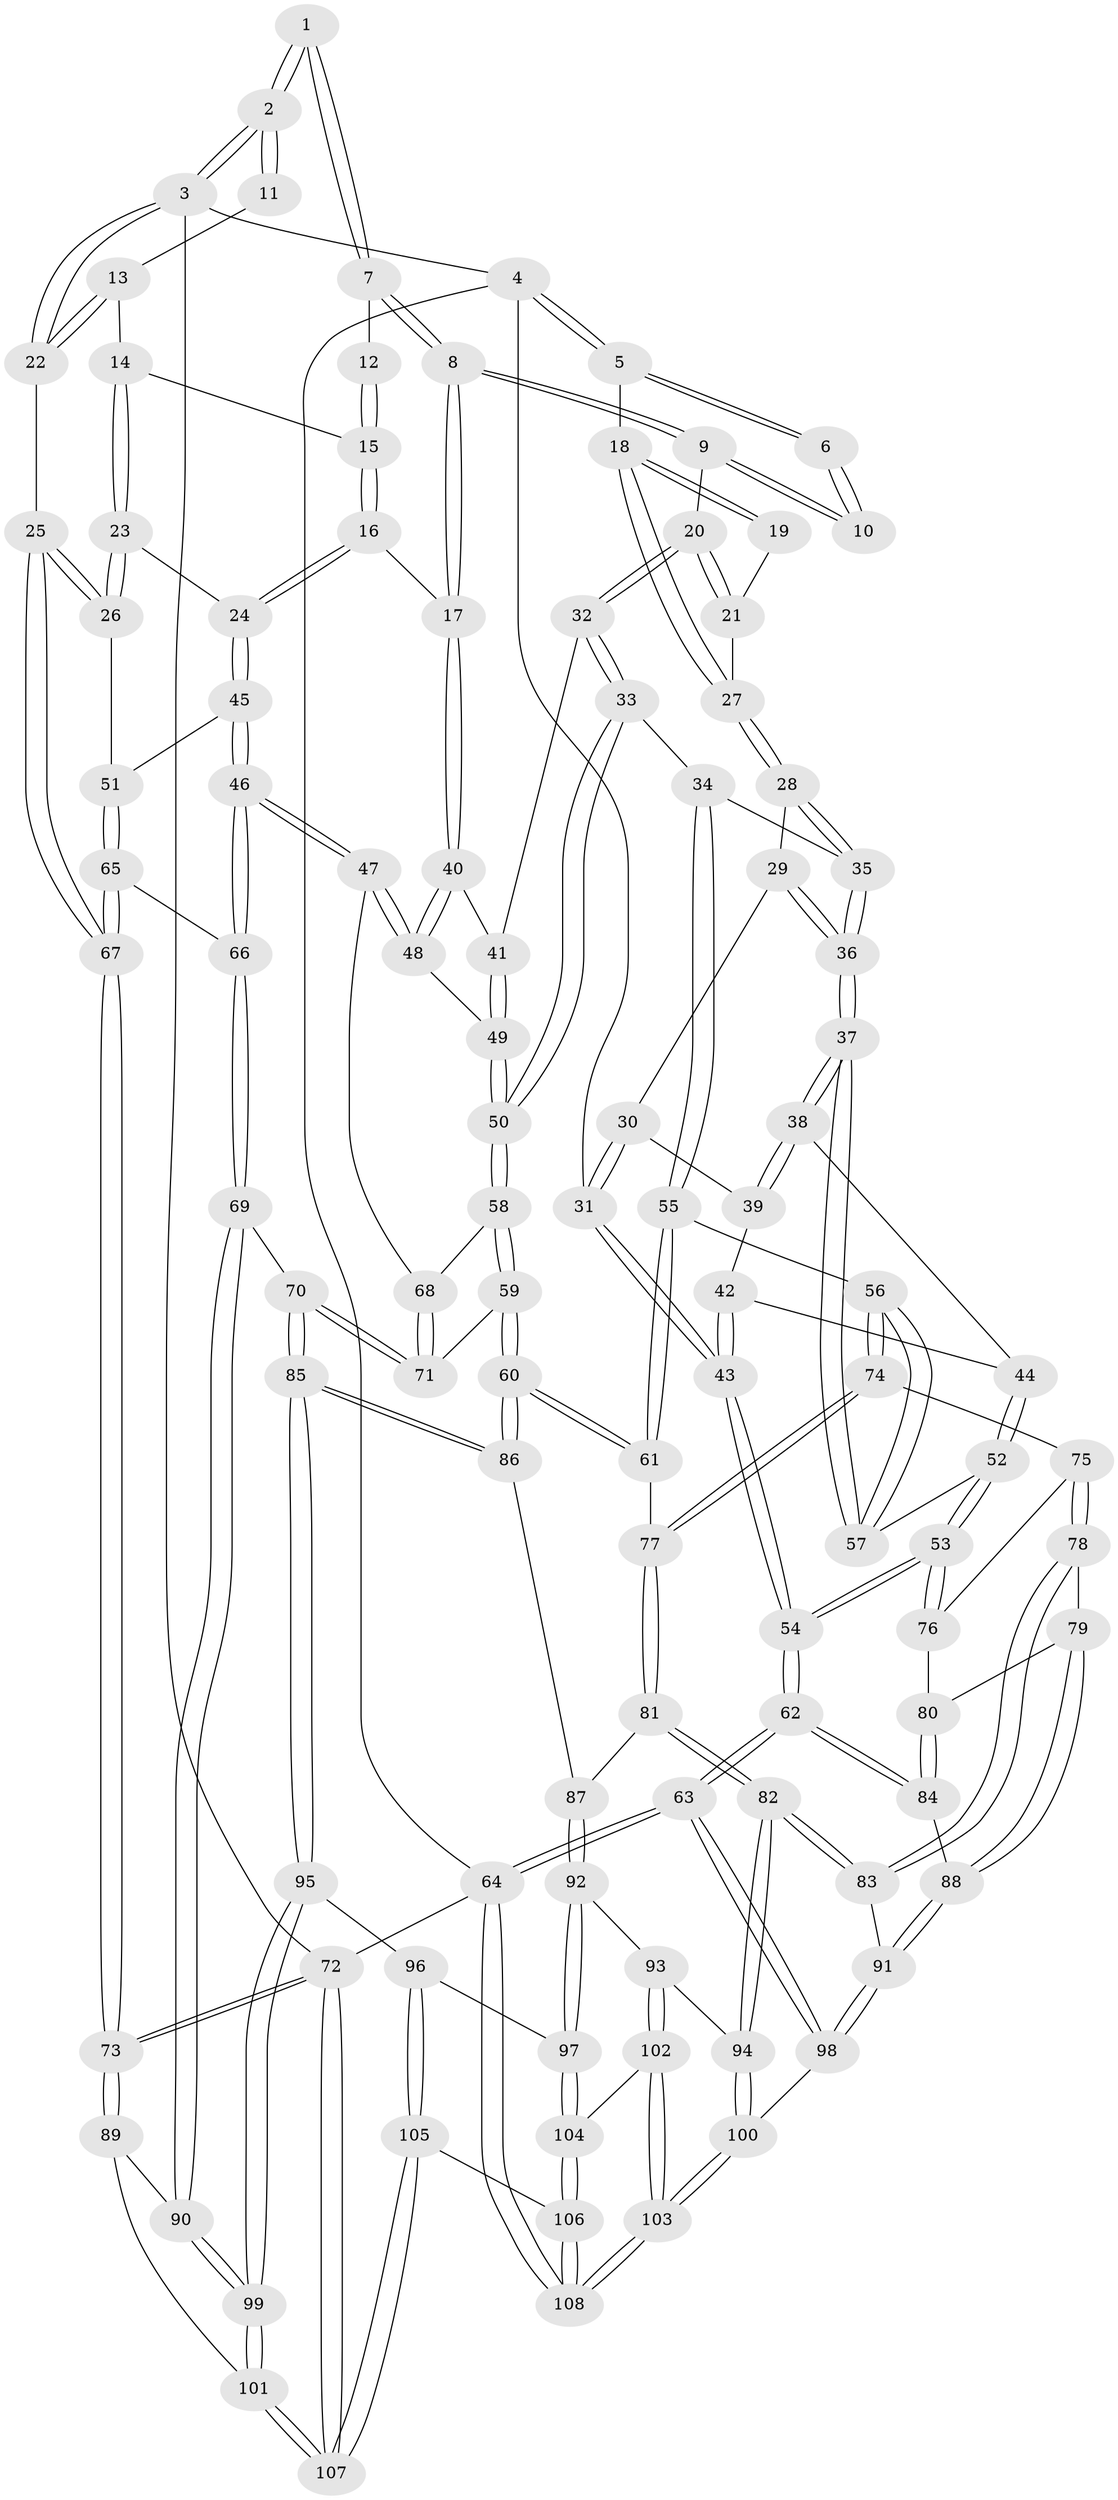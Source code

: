 // Generated by graph-tools (version 1.1) at 2025/16/03/09/25 04:16:52]
// undirected, 108 vertices, 267 edges
graph export_dot {
graph [start="1"]
  node [color=gray90,style=filled];
  1 [pos="+0.6208724548128463+0"];
  2 [pos="+1+0"];
  3 [pos="+1+0"];
  4 [pos="+0+0"];
  5 [pos="+0.03835948982905644+0"];
  6 [pos="+0.5500384134298825+0"];
  7 [pos="+0.7694464834232305+0.12641822582423762"];
  8 [pos="+0.7162497257294503+0.27103271639757215"];
  9 [pos="+0.5855175343995759+0.15790956301233344"];
  10 [pos="+0.5479602826297277+0"];
  11 [pos="+1+0"];
  12 [pos="+0.8498506018120727+0.12392735343251672"];
  13 [pos="+0.9173792030781781+0.20227460400110475"];
  14 [pos="+0.9016357948428881+0.2064215523531274"];
  15 [pos="+0.8681926671041965+0.19793876714470943"];
  16 [pos="+0.7417180919713052+0.2973697809055659"];
  17 [pos="+0.7243490870684552+0.28877312580336656"];
  18 [pos="+0.286265328629659+0.1889084460583927"];
  19 [pos="+0.4660951579046092+0.07377946165114423"];
  20 [pos="+0.4764099691401223+0.2786550381611413"];
  21 [pos="+0.39998987051976637+0.20709034451287395"];
  22 [pos="+1+0.2950435228514199"];
  23 [pos="+0.9104954623804828+0.31245440726527496"];
  24 [pos="+0.778047390997068+0.33806803703965305"];
  25 [pos="+1+0.33788189652463047"];
  26 [pos="+1+0.36264356862446656"];
  27 [pos="+0.2908480199731876+0.19752475938955769"];
  28 [pos="+0.2860098071193066+0.22640562317881274"];
  29 [pos="+0.19060209797593544+0.29308622620950386"];
  30 [pos="+0.017622269315826545+0.19085187584151264"];
  31 [pos="+0+0"];
  32 [pos="+0.47466781064591745+0.33055053674120005"];
  33 [pos="+0.4701811455176696+0.3357704601963543"];
  34 [pos="+0.3415261434567521+0.38356483200143365"];
  35 [pos="+0.33052192590098606+0.37916457720738816"];
  36 [pos="+0.19365542312090833+0.41991116999895833"];
  37 [pos="+0.18542129222215287+0.42687448606726913"];
  38 [pos="+0.16181210147846484+0.4165745472722557"];
  39 [pos="+0.11272109504114153+0.36248674917382145"];
  40 [pos="+0.6309462252349044+0.35607425899897527"];
  41 [pos="+0.6068812875372274+0.3613573576609492"];
  42 [pos="+0.024006971259224436+0.3869531376203599"];
  43 [pos="+0+0.277531054361978"];
  44 [pos="+0.07666397237798506+0.4302622905999636"];
  45 [pos="+0.801100794825467+0.43056466317489145"];
  46 [pos="+0.7810930499138486+0.5138142691261158"];
  47 [pos="+0.7034222543948199+0.5202292012137385"];
  48 [pos="+0.666678569331356+0.5000490683701386"];
  49 [pos="+0.5573669056224625+0.5015088489561791"];
  50 [pos="+0.5124172053566919+0.5254849563703153"];
  51 [pos="+1+0.42605690639127275"];
  52 [pos="+0.011640978285449384+0.485848399420419"];
  53 [pos="+0+0.5467525340140982"];
  54 [pos="+0+0.546042305088706"];
  55 [pos="+0.3756560540593918+0.5128767646561405"];
  56 [pos="+0.18165631894313494+0.5375207294578398"];
  57 [pos="+0.17961240291301597+0.5263013618816744"];
  58 [pos="+0.4944636307697857+0.5551206261003347"];
  59 [pos="+0.47415900880848644+0.5824361045390749"];
  60 [pos="+0.45630220012602024+0.5963897477920183"];
  61 [pos="+0.4361960529762262+0.5862271491194297"];
  62 [pos="+0+0.805519104609805"];
  63 [pos="+0+1"];
  64 [pos="+0+1"];
  65 [pos="+0.8900579888657517+0.6130662847002666"];
  66 [pos="+0.8535810363153925+0.6249641272573652"];
  67 [pos="+1+0.6525046072254007"];
  68 [pos="+0.6682376240308603+0.5713474793964888"];
  69 [pos="+0.8255634485366061+0.7039157489871963"];
  70 [pos="+0.6718042603589567+0.692996142602213"];
  71 [pos="+0.6468798579177382+0.624177883296758"];
  72 [pos="+1+1"];
  73 [pos="+1+1"];
  74 [pos="+0.17584622090316518+0.5770255906617053"];
  75 [pos="+0.15749847811175524+0.5892429502825787"];
  76 [pos="+0.07529674233127565+0.6122641421033191"];
  77 [pos="+0.24069818124519543+0.6326020347529541"];
  78 [pos="+0.13957749738025335+0.7328661304991041"];
  79 [pos="+0.09705196080585142+0.7159901059861323"];
  80 [pos="+0.06952006771201238+0.670960481987411"];
  81 [pos="+0.26182248684783604+0.7350289020979534"];
  82 [pos="+0.22797155040058414+0.7849866797085384"];
  83 [pos="+0.15775177272711285+0.772036968454848"];
  84 [pos="+0+0.7660076250870768"];
  85 [pos="+0.5522478573530663+0.781038000877228"];
  86 [pos="+0.46354439106101003+0.6964057555679427"];
  87 [pos="+0.4014948498890013+0.7346971904628586"];
  88 [pos="+0.024024647699753283+0.7707079078826052"];
  89 [pos="+0.9029268150208171+0.8001256702123782"];
  90 [pos="+0.8293370061403519+0.7206937358716523"];
  91 [pos="+0.10225127724463162+0.8052991100931318"];
  92 [pos="+0.3569782923742758+0.8681031945367387"];
  93 [pos="+0.322155840925507+0.8725888482386386"];
  94 [pos="+0.24150829548672628+0.8345007137524144"];
  95 [pos="+0.5561611228484851+0.7995918353131498"];
  96 [pos="+0.4348163696123869+0.9194104897527122"];
  97 [pos="+0.4212433286311504+0.915290028338755"];
  98 [pos="+0.09633937165205594+0.8831458120220169"];
  99 [pos="+0.6702668409175723+0.9238782831670109"];
  100 [pos="+0.17392673486661558+0.9385976471471547"];
  101 [pos="+0.6858168767263125+0.9959883370481061"];
  102 [pos="+0.3004467079076834+0.9481512329864528"];
  103 [pos="+0.18576397942988213+1"];
  104 [pos="+0.3438434344621691+0.9777192415057403"];
  105 [pos="+0.5397909517319642+1"];
  106 [pos="+0.3587288798111049+1"];
  107 [pos="+0.7183101703694802+1"];
  108 [pos="+0.1357335457648307+1"];
  1 -- 2;
  1 -- 2;
  1 -- 7;
  1 -- 7;
  2 -- 3;
  2 -- 3;
  2 -- 11;
  2 -- 11;
  3 -- 4;
  3 -- 22;
  3 -- 22;
  3 -- 72;
  4 -- 5;
  4 -- 5;
  4 -- 31;
  4 -- 64;
  5 -- 6;
  5 -- 6;
  5 -- 18;
  6 -- 10;
  6 -- 10;
  7 -- 8;
  7 -- 8;
  7 -- 12;
  8 -- 9;
  8 -- 9;
  8 -- 17;
  8 -- 17;
  9 -- 10;
  9 -- 10;
  9 -- 20;
  11 -- 13;
  12 -- 15;
  12 -- 15;
  13 -- 14;
  13 -- 22;
  13 -- 22;
  14 -- 15;
  14 -- 23;
  14 -- 23;
  15 -- 16;
  15 -- 16;
  16 -- 17;
  16 -- 24;
  16 -- 24;
  17 -- 40;
  17 -- 40;
  18 -- 19;
  18 -- 19;
  18 -- 27;
  18 -- 27;
  19 -- 21;
  20 -- 21;
  20 -- 21;
  20 -- 32;
  20 -- 32;
  21 -- 27;
  22 -- 25;
  23 -- 24;
  23 -- 26;
  23 -- 26;
  24 -- 45;
  24 -- 45;
  25 -- 26;
  25 -- 26;
  25 -- 67;
  25 -- 67;
  26 -- 51;
  27 -- 28;
  27 -- 28;
  28 -- 29;
  28 -- 35;
  28 -- 35;
  29 -- 30;
  29 -- 36;
  29 -- 36;
  30 -- 31;
  30 -- 31;
  30 -- 39;
  31 -- 43;
  31 -- 43;
  32 -- 33;
  32 -- 33;
  32 -- 41;
  33 -- 34;
  33 -- 50;
  33 -- 50;
  34 -- 35;
  34 -- 55;
  34 -- 55;
  35 -- 36;
  35 -- 36;
  36 -- 37;
  36 -- 37;
  37 -- 38;
  37 -- 38;
  37 -- 57;
  37 -- 57;
  38 -- 39;
  38 -- 39;
  38 -- 44;
  39 -- 42;
  40 -- 41;
  40 -- 48;
  40 -- 48;
  41 -- 49;
  41 -- 49;
  42 -- 43;
  42 -- 43;
  42 -- 44;
  43 -- 54;
  43 -- 54;
  44 -- 52;
  44 -- 52;
  45 -- 46;
  45 -- 46;
  45 -- 51;
  46 -- 47;
  46 -- 47;
  46 -- 66;
  46 -- 66;
  47 -- 48;
  47 -- 48;
  47 -- 68;
  48 -- 49;
  49 -- 50;
  49 -- 50;
  50 -- 58;
  50 -- 58;
  51 -- 65;
  51 -- 65;
  52 -- 53;
  52 -- 53;
  52 -- 57;
  53 -- 54;
  53 -- 54;
  53 -- 76;
  53 -- 76;
  54 -- 62;
  54 -- 62;
  55 -- 56;
  55 -- 61;
  55 -- 61;
  56 -- 57;
  56 -- 57;
  56 -- 74;
  56 -- 74;
  58 -- 59;
  58 -- 59;
  58 -- 68;
  59 -- 60;
  59 -- 60;
  59 -- 71;
  60 -- 61;
  60 -- 61;
  60 -- 86;
  60 -- 86;
  61 -- 77;
  62 -- 63;
  62 -- 63;
  62 -- 84;
  62 -- 84;
  63 -- 64;
  63 -- 64;
  63 -- 98;
  63 -- 98;
  64 -- 108;
  64 -- 108;
  64 -- 72;
  65 -- 66;
  65 -- 67;
  65 -- 67;
  66 -- 69;
  66 -- 69;
  67 -- 73;
  67 -- 73;
  68 -- 71;
  68 -- 71;
  69 -- 70;
  69 -- 90;
  69 -- 90;
  70 -- 71;
  70 -- 71;
  70 -- 85;
  70 -- 85;
  72 -- 73;
  72 -- 73;
  72 -- 107;
  72 -- 107;
  73 -- 89;
  73 -- 89;
  74 -- 75;
  74 -- 77;
  74 -- 77;
  75 -- 76;
  75 -- 78;
  75 -- 78;
  76 -- 80;
  77 -- 81;
  77 -- 81;
  78 -- 79;
  78 -- 83;
  78 -- 83;
  79 -- 80;
  79 -- 88;
  79 -- 88;
  80 -- 84;
  80 -- 84;
  81 -- 82;
  81 -- 82;
  81 -- 87;
  82 -- 83;
  82 -- 83;
  82 -- 94;
  82 -- 94;
  83 -- 91;
  84 -- 88;
  85 -- 86;
  85 -- 86;
  85 -- 95;
  85 -- 95;
  86 -- 87;
  87 -- 92;
  87 -- 92;
  88 -- 91;
  88 -- 91;
  89 -- 90;
  89 -- 101;
  90 -- 99;
  90 -- 99;
  91 -- 98;
  91 -- 98;
  92 -- 93;
  92 -- 97;
  92 -- 97;
  93 -- 94;
  93 -- 102;
  93 -- 102;
  94 -- 100;
  94 -- 100;
  95 -- 96;
  95 -- 99;
  95 -- 99;
  96 -- 97;
  96 -- 105;
  96 -- 105;
  97 -- 104;
  97 -- 104;
  98 -- 100;
  99 -- 101;
  99 -- 101;
  100 -- 103;
  100 -- 103;
  101 -- 107;
  101 -- 107;
  102 -- 103;
  102 -- 103;
  102 -- 104;
  103 -- 108;
  103 -- 108;
  104 -- 106;
  104 -- 106;
  105 -- 106;
  105 -- 107;
  105 -- 107;
  106 -- 108;
  106 -- 108;
}
